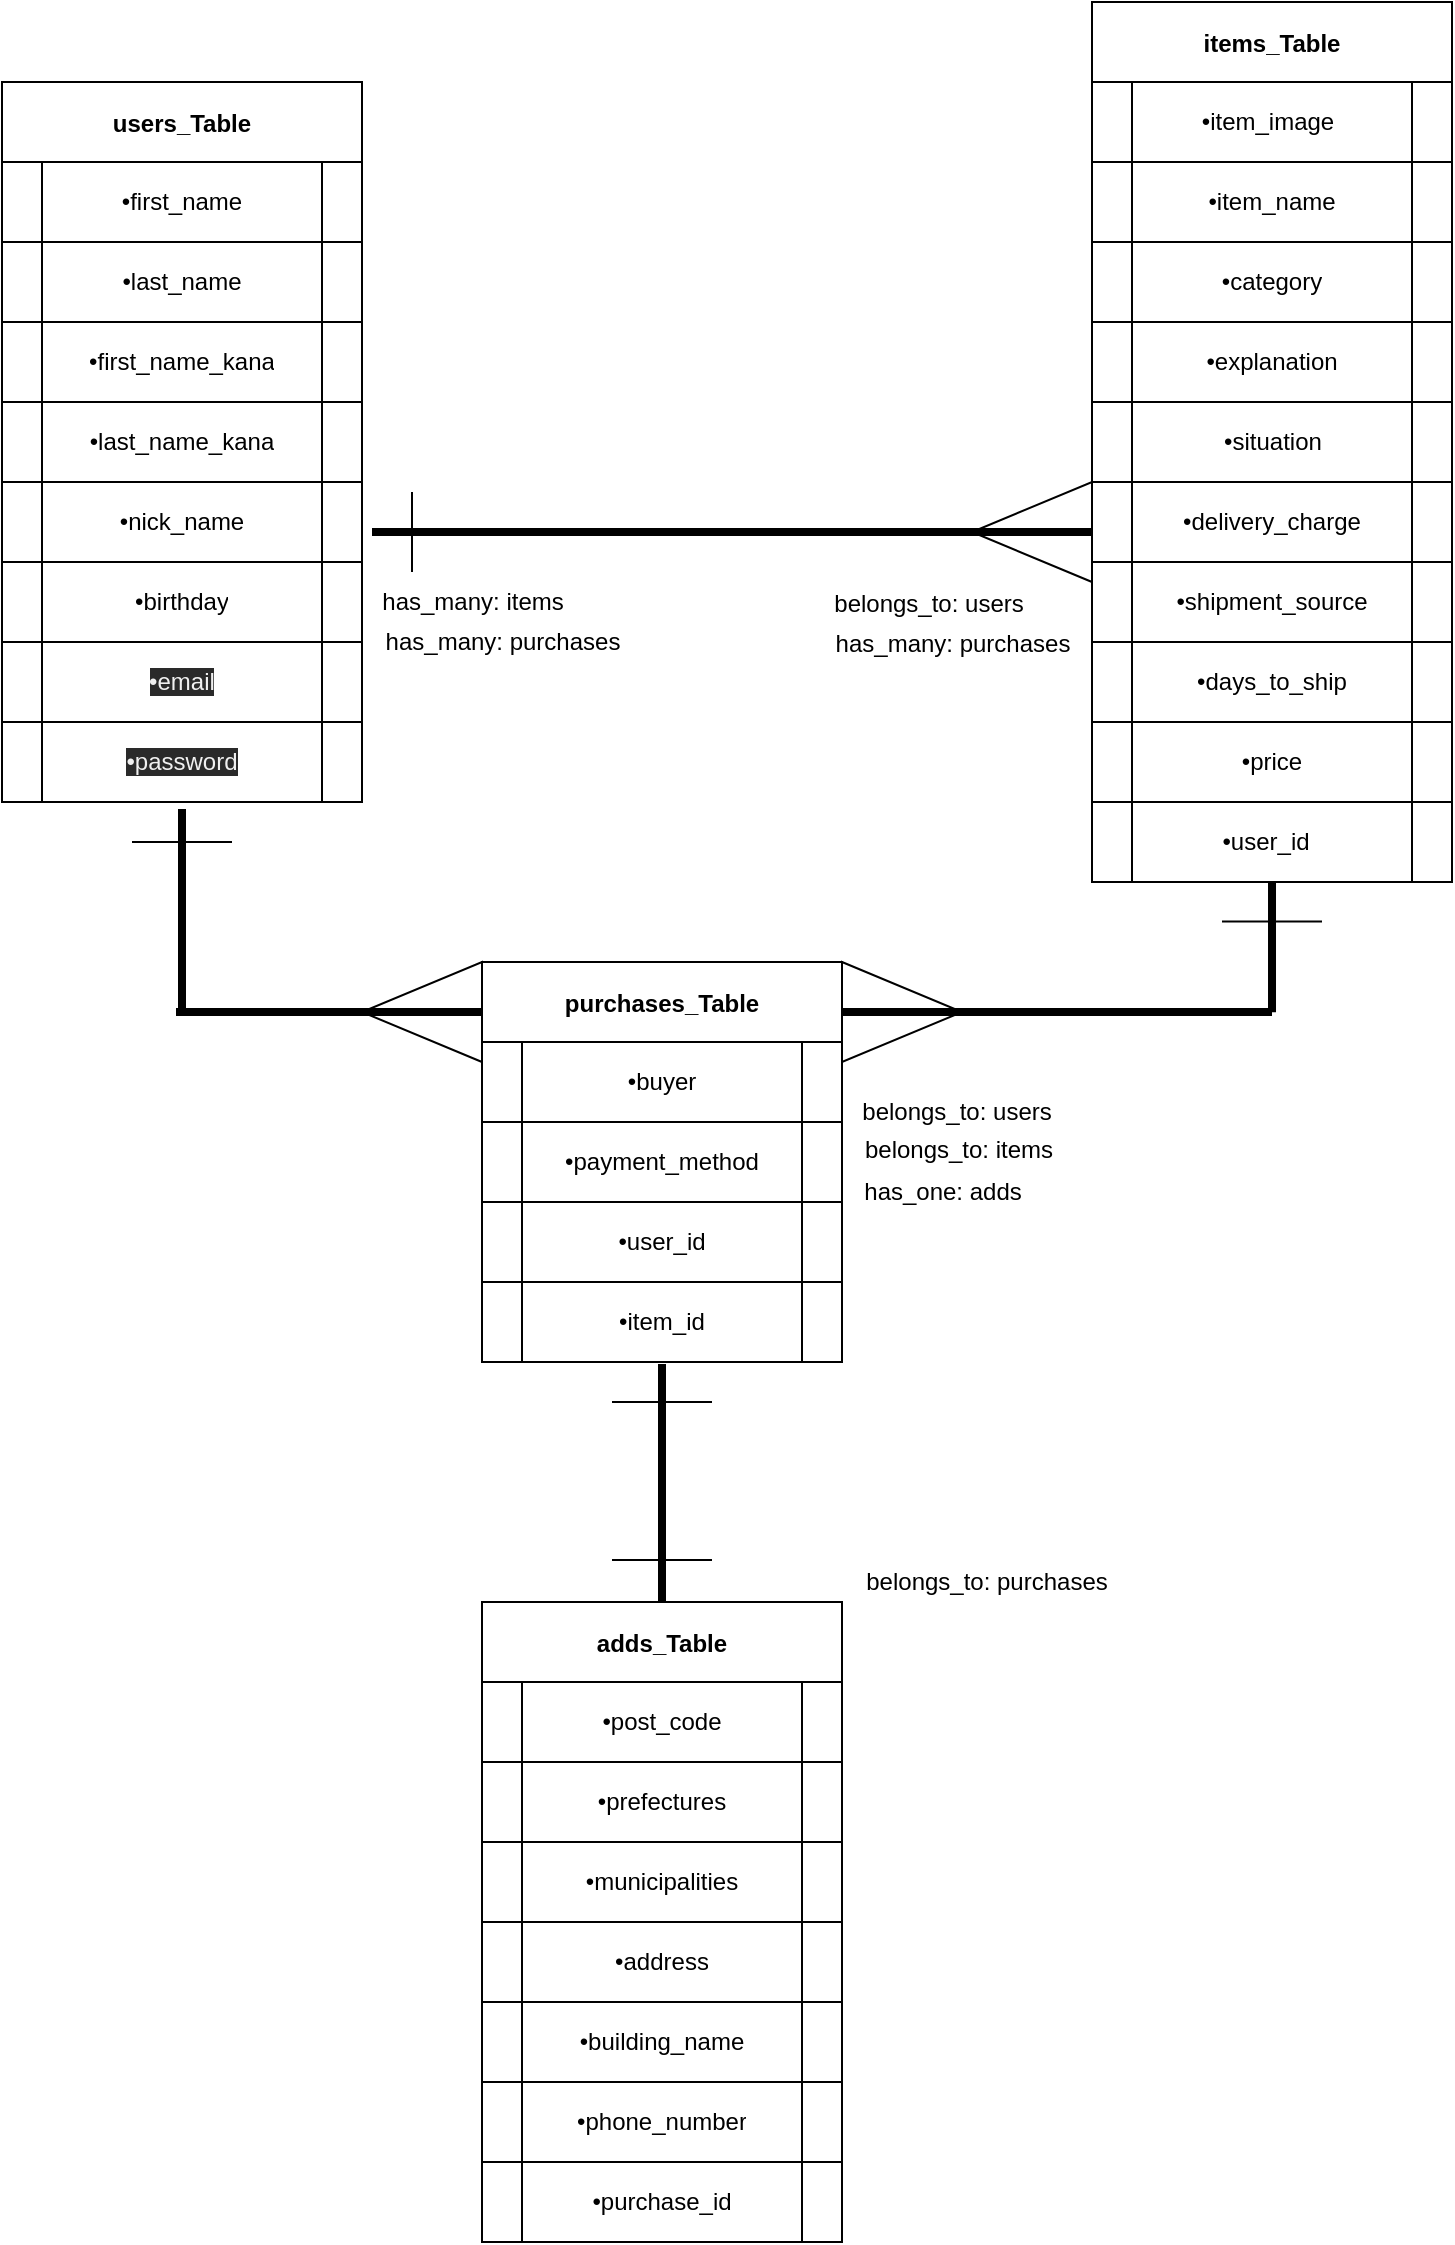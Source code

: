 <mxfile>
    <diagram id="UfkWdmlpj0HbdyQggHF-" name="ページ1">
        <mxGraphModel dx="1097" dy="804" grid="1" gridSize="10" guides="1" tooltips="1" connect="1" arrows="1" fold="1" page="1" pageScale="1" pageWidth="827" pageHeight="1169" math="0" shadow="0">
            <root>
                <mxCell id="0"/>
                <mxCell id="1" parent="0"/>
                <mxCell id="76" value="" style="line;strokeWidth=4;html=1;perimeter=backbonePerimeter;points=[];outlineConnect=0;rotation=90;" vertex="1" parent="1">
                    <mxGeometry x="345.94" y="780" width="128.12" height="10" as="geometry"/>
                </mxCell>
                <mxCell id="102" value="" style="triangle;whiteSpace=wrap;html=1;rotation=-180;" vertex="1" parent="1">
                    <mxGeometry x="260" y="520" width="60" height="50" as="geometry"/>
                </mxCell>
                <mxCell id="103" value="" style="triangle;whiteSpace=wrap;html=1;rotation=0;" vertex="1" parent="1">
                    <mxGeometry x="500" y="520" width="60" height="50" as="geometry"/>
                </mxCell>
                <mxCell id="97" value="" style="triangle;whiteSpace=wrap;html=1;rotation=-180;" vertex="1" parent="1">
                    <mxGeometry x="565" y="280" width="60" height="50" as="geometry"/>
                </mxCell>
                <mxCell id="17" value="items_Table" style="shape=table;startSize=40;container=1;collapsible=0;childLayout=tableLayout;fontStyle=1;align=center;pointerEvents=1;" vertex="1" parent="1">
                    <mxGeometry x="625" y="40" width="180" height="440" as="geometry"/>
                </mxCell>
                <mxCell id="18" value="" style="shape=partialRectangle;html=1;whiteSpace=wrap;collapsible=0;dropTarget=0;pointerEvents=0;fillColor=none;top=0;left=0;bottom=0;right=0;points=[[0,0.5],[1,0.5]];portConstraint=eastwest;" vertex="1" parent="17">
                    <mxGeometry y="40" width="180" height="40" as="geometry"/>
                </mxCell>
                <mxCell id="19" value="" style="shape=partialRectangle;html=1;whiteSpace=wrap;connectable=0;fillColor=none;top=0;left=0;bottom=0;right=0;overflow=hidden;pointerEvents=1;" vertex="1" parent="18">
                    <mxGeometry width="20" height="40" as="geometry">
                        <mxRectangle width="20" height="40" as="alternateBounds"/>
                    </mxGeometry>
                </mxCell>
                <mxCell id="20" value="" style="shape=partialRectangle;html=1;whiteSpace=wrap;connectable=0;fillColor=none;top=0;left=0;bottom=0;right=0;overflow=hidden;pointerEvents=1;" vertex="1" parent="18">
                    <mxGeometry x="20" width="140" height="40" as="geometry">
                        <mxRectangle width="140" height="40" as="alternateBounds"/>
                    </mxGeometry>
                </mxCell>
                <mxCell id="21" value="" style="shape=partialRectangle;html=1;whiteSpace=wrap;connectable=0;fillColor=none;top=0;left=0;bottom=0;right=0;overflow=hidden;pointerEvents=1;" vertex="1" parent="18">
                    <mxGeometry x="160" width="20" height="40" as="geometry">
                        <mxRectangle width="20" height="40" as="alternateBounds"/>
                    </mxGeometry>
                </mxCell>
                <mxCell id="22" value="" style="shape=partialRectangle;html=1;whiteSpace=wrap;collapsible=0;dropTarget=0;pointerEvents=0;fillColor=none;top=0;left=0;bottom=0;right=0;points=[[0,0.5],[1,0.5]];portConstraint=eastwest;" vertex="1" parent="17">
                    <mxGeometry y="80" width="180" height="40" as="geometry"/>
                </mxCell>
                <mxCell id="23" value="" style="shape=partialRectangle;html=1;whiteSpace=wrap;connectable=0;fillColor=none;top=0;left=0;bottom=0;right=0;overflow=hidden;pointerEvents=1;" vertex="1" parent="22">
                    <mxGeometry width="20" height="40" as="geometry">
                        <mxRectangle width="20" height="40" as="alternateBounds"/>
                    </mxGeometry>
                </mxCell>
                <mxCell id="24" value="" style="shape=partialRectangle;html=1;whiteSpace=wrap;connectable=0;fillColor=none;top=0;left=0;bottom=0;right=0;overflow=hidden;pointerEvents=1;" vertex="1" parent="22">
                    <mxGeometry x="20" width="140" height="40" as="geometry">
                        <mxRectangle width="140" height="40" as="alternateBounds"/>
                    </mxGeometry>
                </mxCell>
                <mxCell id="25" value="" style="shape=partialRectangle;html=1;whiteSpace=wrap;connectable=0;fillColor=none;top=0;left=0;bottom=0;right=0;overflow=hidden;pointerEvents=1;" vertex="1" parent="22">
                    <mxGeometry x="160" width="20" height="40" as="geometry">
                        <mxRectangle width="20" height="40" as="alternateBounds"/>
                    </mxGeometry>
                </mxCell>
                <mxCell id="26" value="" style="shape=partialRectangle;html=1;whiteSpace=wrap;collapsible=0;dropTarget=0;pointerEvents=0;fillColor=none;top=0;left=0;bottom=0;right=0;points=[[0,0.5],[1,0.5]];portConstraint=eastwest;" vertex="1" parent="17">
                    <mxGeometry y="120" width="180" height="40" as="geometry"/>
                </mxCell>
                <mxCell id="27" value="" style="shape=partialRectangle;html=1;whiteSpace=wrap;connectable=0;fillColor=none;top=0;left=0;bottom=0;right=0;overflow=hidden;pointerEvents=1;" vertex="1" parent="26">
                    <mxGeometry width="20" height="40" as="geometry">
                        <mxRectangle width="20" height="40" as="alternateBounds"/>
                    </mxGeometry>
                </mxCell>
                <mxCell id="28" value="•category" style="shape=partialRectangle;html=1;whiteSpace=wrap;connectable=0;fillColor=none;top=0;left=0;bottom=0;right=0;overflow=hidden;pointerEvents=1;" vertex="1" parent="26">
                    <mxGeometry x="20" width="140" height="40" as="geometry">
                        <mxRectangle width="140" height="40" as="alternateBounds"/>
                    </mxGeometry>
                </mxCell>
                <mxCell id="29" value="" style="shape=partialRectangle;html=1;whiteSpace=wrap;connectable=0;fillColor=none;top=0;left=0;bottom=0;right=0;overflow=hidden;pointerEvents=1;" vertex="1" parent="26">
                    <mxGeometry x="160" width="20" height="40" as="geometry">
                        <mxRectangle width="20" height="40" as="alternateBounds"/>
                    </mxGeometry>
                </mxCell>
                <mxCell id="80" style="shape=partialRectangle;html=1;whiteSpace=wrap;collapsible=0;dropTarget=0;pointerEvents=0;fillColor=none;top=0;left=0;bottom=0;right=0;points=[[0,0.5],[1,0.5]];portConstraint=eastwest;" vertex="1" parent="17">
                    <mxGeometry y="160" width="180" height="40" as="geometry"/>
                </mxCell>
                <mxCell id="81" style="shape=partialRectangle;html=1;whiteSpace=wrap;connectable=0;fillColor=none;top=0;left=0;bottom=0;right=0;overflow=hidden;pointerEvents=1;" vertex="1" parent="80">
                    <mxGeometry width="20" height="40" as="geometry">
                        <mxRectangle width="20" height="40" as="alternateBounds"/>
                    </mxGeometry>
                </mxCell>
                <mxCell id="82" style="shape=partialRectangle;html=1;whiteSpace=wrap;connectable=0;fillColor=none;top=0;left=0;bottom=0;right=0;overflow=hidden;pointerEvents=1;" vertex="1" parent="80">
                    <mxGeometry x="20" width="140" height="40" as="geometry">
                        <mxRectangle width="140" height="40" as="alternateBounds"/>
                    </mxGeometry>
                </mxCell>
                <mxCell id="83" style="shape=partialRectangle;html=1;whiteSpace=wrap;connectable=0;fillColor=none;top=0;left=0;bottom=0;right=0;overflow=hidden;pointerEvents=1;" vertex="1" parent="80">
                    <mxGeometry x="160" width="20" height="40" as="geometry">
                        <mxRectangle width="20" height="40" as="alternateBounds"/>
                    </mxGeometry>
                </mxCell>
                <mxCell id="84" style="shape=partialRectangle;html=1;whiteSpace=wrap;collapsible=0;dropTarget=0;pointerEvents=0;fillColor=none;top=0;left=0;bottom=0;right=0;points=[[0,0.5],[1,0.5]];portConstraint=eastwest;" vertex="1" parent="17">
                    <mxGeometry y="200" width="180" height="40" as="geometry"/>
                </mxCell>
                <mxCell id="85" style="shape=partialRectangle;html=1;whiteSpace=wrap;connectable=0;fillColor=none;top=0;left=0;bottom=0;right=0;overflow=hidden;pointerEvents=1;" vertex="1" parent="84">
                    <mxGeometry width="20" height="40" as="geometry">
                        <mxRectangle width="20" height="40" as="alternateBounds"/>
                    </mxGeometry>
                </mxCell>
                <mxCell id="86" style="shape=partialRectangle;html=1;whiteSpace=wrap;connectable=0;fillColor=none;top=0;left=0;bottom=0;right=0;overflow=hidden;pointerEvents=1;" vertex="1" parent="84">
                    <mxGeometry x="20" width="140" height="40" as="geometry">
                        <mxRectangle width="140" height="40" as="alternateBounds"/>
                    </mxGeometry>
                </mxCell>
                <mxCell id="87" style="shape=partialRectangle;html=1;whiteSpace=wrap;connectable=0;fillColor=none;top=0;left=0;bottom=0;right=0;overflow=hidden;pointerEvents=1;" vertex="1" parent="84">
                    <mxGeometry x="160" width="20" height="40" as="geometry">
                        <mxRectangle width="20" height="40" as="alternateBounds"/>
                    </mxGeometry>
                </mxCell>
                <mxCell id="90" style="shape=partialRectangle;html=1;whiteSpace=wrap;collapsible=0;dropTarget=0;pointerEvents=0;fillColor=none;top=0;left=0;bottom=0;right=0;points=[[0,0.5],[1,0.5]];portConstraint=eastwest;" vertex="1" parent="17">
                    <mxGeometry y="240" width="180" height="40" as="geometry"/>
                </mxCell>
                <mxCell id="91" style="shape=partialRectangle;html=1;whiteSpace=wrap;connectable=0;fillColor=none;top=0;left=0;bottom=0;right=0;overflow=hidden;pointerEvents=1;" vertex="1" parent="90">
                    <mxGeometry width="20" height="40" as="geometry">
                        <mxRectangle width="20" height="40" as="alternateBounds"/>
                    </mxGeometry>
                </mxCell>
                <mxCell id="92" style="shape=partialRectangle;html=1;whiteSpace=wrap;connectable=0;fillColor=none;top=0;left=0;bottom=0;right=0;overflow=hidden;pointerEvents=1;" vertex="1" parent="90">
                    <mxGeometry x="20" width="140" height="40" as="geometry">
                        <mxRectangle width="140" height="40" as="alternateBounds"/>
                    </mxGeometry>
                </mxCell>
                <mxCell id="93" style="shape=partialRectangle;html=1;whiteSpace=wrap;connectable=0;fillColor=none;top=0;left=0;bottom=0;right=0;overflow=hidden;pointerEvents=1;" vertex="1" parent="90">
                    <mxGeometry x="160" width="20" height="40" as="geometry">
                        <mxRectangle width="20" height="40" as="alternateBounds"/>
                    </mxGeometry>
                </mxCell>
                <mxCell id="169" style="shape=partialRectangle;html=1;whiteSpace=wrap;collapsible=0;dropTarget=0;pointerEvents=0;fillColor=none;top=0;left=0;bottom=0;right=0;points=[[0,0.5],[1,0.5]];portConstraint=eastwest;" vertex="1" parent="17">
                    <mxGeometry y="280" width="180" height="40" as="geometry"/>
                </mxCell>
                <mxCell id="170" style="shape=partialRectangle;html=1;whiteSpace=wrap;connectable=0;fillColor=none;top=0;left=0;bottom=0;right=0;overflow=hidden;pointerEvents=1;" vertex="1" parent="169">
                    <mxGeometry width="20" height="40" as="geometry">
                        <mxRectangle width="20" height="40" as="alternateBounds"/>
                    </mxGeometry>
                </mxCell>
                <mxCell id="171" style="shape=partialRectangle;html=1;whiteSpace=wrap;connectable=0;fillColor=none;top=0;left=0;bottom=0;right=0;overflow=hidden;pointerEvents=1;" vertex="1" parent="169">
                    <mxGeometry x="20" width="140" height="40" as="geometry">
                        <mxRectangle width="140" height="40" as="alternateBounds"/>
                    </mxGeometry>
                </mxCell>
                <mxCell id="172" style="shape=partialRectangle;html=1;whiteSpace=wrap;connectable=0;fillColor=none;top=0;left=0;bottom=0;right=0;overflow=hidden;pointerEvents=1;" vertex="1" parent="169">
                    <mxGeometry x="160" width="20" height="40" as="geometry">
                        <mxRectangle width="20" height="40" as="alternateBounds"/>
                    </mxGeometry>
                </mxCell>
                <mxCell id="174" style="shape=partialRectangle;html=1;whiteSpace=wrap;collapsible=0;dropTarget=0;pointerEvents=0;fillColor=none;top=0;left=0;bottom=0;right=0;points=[[0,0.5],[1,0.5]];portConstraint=eastwest;" vertex="1" parent="17">
                    <mxGeometry y="320" width="180" height="40" as="geometry"/>
                </mxCell>
                <mxCell id="175" style="shape=partialRectangle;html=1;whiteSpace=wrap;connectable=0;fillColor=none;top=0;left=0;bottom=0;right=0;overflow=hidden;pointerEvents=1;" vertex="1" parent="174">
                    <mxGeometry width="20" height="40" as="geometry">
                        <mxRectangle width="20" height="40" as="alternateBounds"/>
                    </mxGeometry>
                </mxCell>
                <mxCell id="176" style="shape=partialRectangle;html=1;whiteSpace=wrap;connectable=0;fillColor=none;top=0;left=0;bottom=0;right=0;overflow=hidden;pointerEvents=1;" vertex="1" parent="174">
                    <mxGeometry x="20" width="140" height="40" as="geometry">
                        <mxRectangle width="140" height="40" as="alternateBounds"/>
                    </mxGeometry>
                </mxCell>
                <mxCell id="177" style="shape=partialRectangle;html=1;whiteSpace=wrap;connectable=0;fillColor=none;top=0;left=0;bottom=0;right=0;overflow=hidden;pointerEvents=1;" vertex="1" parent="174">
                    <mxGeometry x="160" width="20" height="40" as="geometry">
                        <mxRectangle width="20" height="40" as="alternateBounds"/>
                    </mxGeometry>
                </mxCell>
                <mxCell id="179" style="shape=partialRectangle;html=1;whiteSpace=wrap;collapsible=0;dropTarget=0;pointerEvents=0;fillColor=none;top=0;left=0;bottom=0;right=0;points=[[0,0.5],[1,0.5]];portConstraint=eastwest;" vertex="1" parent="17">
                    <mxGeometry y="360" width="180" height="40" as="geometry"/>
                </mxCell>
                <mxCell id="180" style="shape=partialRectangle;html=1;whiteSpace=wrap;connectable=0;fillColor=none;top=0;left=0;bottom=0;right=0;overflow=hidden;pointerEvents=1;" vertex="1" parent="179">
                    <mxGeometry width="20" height="40" as="geometry">
                        <mxRectangle width="20" height="40" as="alternateBounds"/>
                    </mxGeometry>
                </mxCell>
                <mxCell id="181" style="shape=partialRectangle;html=1;whiteSpace=wrap;connectable=0;fillColor=none;top=0;left=0;bottom=0;right=0;overflow=hidden;pointerEvents=1;" vertex="1" parent="179">
                    <mxGeometry x="20" width="140" height="40" as="geometry">
                        <mxRectangle width="140" height="40" as="alternateBounds"/>
                    </mxGeometry>
                </mxCell>
                <mxCell id="182" style="shape=partialRectangle;html=1;whiteSpace=wrap;connectable=0;fillColor=none;top=0;left=0;bottom=0;right=0;overflow=hidden;pointerEvents=1;" vertex="1" parent="179">
                    <mxGeometry x="160" width="20" height="40" as="geometry">
                        <mxRectangle width="20" height="40" as="alternateBounds"/>
                    </mxGeometry>
                </mxCell>
                <mxCell id="205" style="shape=partialRectangle;html=1;whiteSpace=wrap;collapsible=0;dropTarget=0;pointerEvents=0;fillColor=none;top=0;left=0;bottom=0;right=0;points=[[0,0.5],[1,0.5]];portConstraint=eastwest;" vertex="1" parent="17">
                    <mxGeometry y="400" width="180" height="40" as="geometry"/>
                </mxCell>
                <mxCell id="206" style="shape=partialRectangle;html=1;whiteSpace=wrap;connectable=0;fillColor=none;top=0;left=0;bottom=0;right=0;overflow=hidden;pointerEvents=1;" vertex="1" parent="205">
                    <mxGeometry width="20" height="40" as="geometry">
                        <mxRectangle width="20" height="40" as="alternateBounds"/>
                    </mxGeometry>
                </mxCell>
                <mxCell id="207" style="shape=partialRectangle;html=1;whiteSpace=wrap;connectable=0;fillColor=none;top=0;left=0;bottom=0;right=0;overflow=hidden;pointerEvents=1;" vertex="1" parent="205">
                    <mxGeometry x="20" width="140" height="40" as="geometry">
                        <mxRectangle width="140" height="40" as="alternateBounds"/>
                    </mxGeometry>
                </mxCell>
                <mxCell id="208" style="shape=partialRectangle;html=1;whiteSpace=wrap;connectable=0;fillColor=none;top=0;left=0;bottom=0;right=0;overflow=hidden;pointerEvents=1;" vertex="1" parent="205">
                    <mxGeometry x="160" width="20" height="40" as="geometry">
                        <mxRectangle width="20" height="40" as="alternateBounds"/>
                    </mxGeometry>
                </mxCell>
                <mxCell id="30" value="users_Table" style="shape=table;startSize=40;container=1;collapsible=0;childLayout=tableLayout;fontStyle=1;align=center;pointerEvents=1;" vertex="1" parent="1">
                    <mxGeometry x="80" y="80" width="180" height="360" as="geometry"/>
                </mxCell>
                <mxCell id="145" style="shape=partialRectangle;html=1;whiteSpace=wrap;collapsible=0;dropTarget=0;pointerEvents=0;fillColor=none;top=0;left=0;bottom=0;right=0;points=[[0,0.5],[1,0.5]];portConstraint=eastwest;" vertex="1" parent="30">
                    <mxGeometry y="40" width="180" height="40" as="geometry"/>
                </mxCell>
                <mxCell id="146" style="shape=partialRectangle;html=1;whiteSpace=wrap;connectable=0;fillColor=none;top=0;left=0;bottom=0;right=0;overflow=hidden;pointerEvents=1;" vertex="1" parent="145">
                    <mxGeometry width="20" height="40" as="geometry">
                        <mxRectangle width="20" height="40" as="alternateBounds"/>
                    </mxGeometry>
                </mxCell>
                <mxCell id="147" value="•first_name" style="shape=partialRectangle;html=1;whiteSpace=wrap;connectable=0;fillColor=none;top=0;left=0;bottom=0;right=0;overflow=hidden;pointerEvents=1;" vertex="1" parent="145">
                    <mxGeometry x="20" width="140" height="40" as="geometry">
                        <mxRectangle width="140" height="40" as="alternateBounds"/>
                    </mxGeometry>
                </mxCell>
                <mxCell id="148" style="shape=partialRectangle;html=1;whiteSpace=wrap;connectable=0;fillColor=none;top=0;left=0;bottom=0;right=0;overflow=hidden;pointerEvents=1;" vertex="1" parent="145">
                    <mxGeometry x="160" width="20" height="40" as="geometry">
                        <mxRectangle width="20" height="40" as="alternateBounds"/>
                    </mxGeometry>
                </mxCell>
                <mxCell id="157" style="shape=partialRectangle;html=1;whiteSpace=wrap;collapsible=0;dropTarget=0;pointerEvents=0;fillColor=none;top=0;left=0;bottom=0;right=0;points=[[0,0.5],[1,0.5]];portConstraint=eastwest;" vertex="1" parent="30">
                    <mxGeometry y="80" width="180" height="40" as="geometry"/>
                </mxCell>
                <mxCell id="158" style="shape=partialRectangle;html=1;whiteSpace=wrap;connectable=0;fillColor=none;top=0;left=0;bottom=0;right=0;overflow=hidden;pointerEvents=1;" vertex="1" parent="157">
                    <mxGeometry width="20" height="40" as="geometry">
                        <mxRectangle width="20" height="40" as="alternateBounds"/>
                    </mxGeometry>
                </mxCell>
                <mxCell id="159" value="•last_name" style="shape=partialRectangle;html=1;whiteSpace=wrap;connectable=0;fillColor=none;top=0;left=0;bottom=0;right=0;overflow=hidden;pointerEvents=1;" vertex="1" parent="157">
                    <mxGeometry x="20" width="140" height="40" as="geometry">
                        <mxRectangle width="140" height="40" as="alternateBounds"/>
                    </mxGeometry>
                </mxCell>
                <mxCell id="160" style="shape=partialRectangle;html=1;whiteSpace=wrap;connectable=0;fillColor=none;top=0;left=0;bottom=0;right=0;overflow=hidden;pointerEvents=1;" vertex="1" parent="157">
                    <mxGeometry x="160" width="20" height="40" as="geometry">
                        <mxRectangle width="20" height="40" as="alternateBounds"/>
                    </mxGeometry>
                </mxCell>
                <mxCell id="153" style="shape=partialRectangle;html=1;whiteSpace=wrap;collapsible=0;dropTarget=0;pointerEvents=0;fillColor=none;top=0;left=0;bottom=0;right=0;points=[[0,0.5],[1,0.5]];portConstraint=eastwest;" vertex="1" parent="30">
                    <mxGeometry y="120" width="180" height="40" as="geometry"/>
                </mxCell>
                <mxCell id="154" style="shape=partialRectangle;html=1;whiteSpace=wrap;connectable=0;fillColor=none;top=0;left=0;bottom=0;right=0;overflow=hidden;pointerEvents=1;" vertex="1" parent="153">
                    <mxGeometry width="20" height="40" as="geometry">
                        <mxRectangle width="20" height="40" as="alternateBounds"/>
                    </mxGeometry>
                </mxCell>
                <mxCell id="155" value="&lt;span&gt;•first_name_kana&lt;/span&gt;" style="shape=partialRectangle;html=1;whiteSpace=wrap;connectable=0;fillColor=none;top=0;left=0;bottom=0;right=0;overflow=hidden;pointerEvents=1;" vertex="1" parent="153">
                    <mxGeometry x="20" width="140" height="40" as="geometry">
                        <mxRectangle width="140" height="40" as="alternateBounds"/>
                    </mxGeometry>
                </mxCell>
                <mxCell id="156" style="shape=partialRectangle;html=1;whiteSpace=wrap;connectable=0;fillColor=none;top=0;left=0;bottom=0;right=0;overflow=hidden;pointerEvents=1;" vertex="1" parent="153">
                    <mxGeometry x="160" width="20" height="40" as="geometry">
                        <mxRectangle width="20" height="40" as="alternateBounds"/>
                    </mxGeometry>
                </mxCell>
                <mxCell id="149" style="shape=partialRectangle;html=1;whiteSpace=wrap;collapsible=0;dropTarget=0;pointerEvents=0;fillColor=none;top=0;left=0;bottom=0;right=0;points=[[0,0.5],[1,0.5]];portConstraint=eastwest;" vertex="1" parent="30">
                    <mxGeometry y="160" width="180" height="40" as="geometry"/>
                </mxCell>
                <mxCell id="150" style="shape=partialRectangle;html=1;whiteSpace=wrap;connectable=0;fillColor=none;top=0;left=0;bottom=0;right=0;overflow=hidden;pointerEvents=1;" vertex="1" parent="149">
                    <mxGeometry width="20" height="40" as="geometry">
                        <mxRectangle width="20" height="40" as="alternateBounds"/>
                    </mxGeometry>
                </mxCell>
                <mxCell id="151" value="" style="shape=partialRectangle;html=1;whiteSpace=wrap;connectable=0;fillColor=none;top=0;left=0;bottom=0;right=0;overflow=hidden;pointerEvents=1;" vertex="1" parent="149">
                    <mxGeometry x="20" width="140" height="40" as="geometry">
                        <mxRectangle width="140" height="40" as="alternateBounds"/>
                    </mxGeometry>
                </mxCell>
                <mxCell id="152" style="shape=partialRectangle;html=1;whiteSpace=wrap;connectable=0;fillColor=none;top=0;left=0;bottom=0;right=0;overflow=hidden;pointerEvents=1;" vertex="1" parent="149">
                    <mxGeometry x="160" width="20" height="40" as="geometry">
                        <mxRectangle width="20" height="40" as="alternateBounds"/>
                    </mxGeometry>
                </mxCell>
                <mxCell id="31" value="" style="shape=partialRectangle;html=1;whiteSpace=wrap;collapsible=0;dropTarget=0;pointerEvents=0;fillColor=none;top=0;left=0;bottom=0;right=0;points=[[0,0.5],[1,0.5]];portConstraint=eastwest;" vertex="1" parent="30">
                    <mxGeometry y="200" width="180" height="40" as="geometry"/>
                </mxCell>
                <mxCell id="32" value="" style="shape=partialRectangle;html=1;whiteSpace=wrap;connectable=0;fillColor=none;top=0;left=0;bottom=0;right=0;overflow=hidden;pointerEvents=1;" vertex="1" parent="31">
                    <mxGeometry width="20" height="40" as="geometry">
                        <mxRectangle width="20" height="40" as="alternateBounds"/>
                    </mxGeometry>
                </mxCell>
                <mxCell id="33" value="•nick_name" style="shape=partialRectangle;html=1;whiteSpace=wrap;connectable=0;fillColor=none;top=0;left=0;bottom=0;right=0;overflow=hidden;pointerEvents=1;" vertex="1" parent="31">
                    <mxGeometry x="20" width="140" height="40" as="geometry">
                        <mxRectangle width="140" height="40" as="alternateBounds"/>
                    </mxGeometry>
                </mxCell>
                <mxCell id="34" value="" style="shape=partialRectangle;html=1;whiteSpace=wrap;connectable=0;fillColor=none;top=0;left=0;bottom=0;right=0;overflow=hidden;pointerEvents=1;" vertex="1" parent="31">
                    <mxGeometry x="160" width="20" height="40" as="geometry">
                        <mxRectangle width="20" height="40" as="alternateBounds"/>
                    </mxGeometry>
                </mxCell>
                <mxCell id="162" style="shape=partialRectangle;html=1;whiteSpace=wrap;collapsible=0;dropTarget=0;pointerEvents=0;fillColor=none;top=0;left=0;bottom=0;right=0;points=[[0,0.5],[1,0.5]];portConstraint=eastwest;" vertex="1" parent="30">
                    <mxGeometry y="240" width="180" height="40" as="geometry"/>
                </mxCell>
                <mxCell id="163" style="shape=partialRectangle;html=1;whiteSpace=wrap;connectable=0;fillColor=none;top=0;left=0;bottom=0;right=0;overflow=hidden;pointerEvents=1;" vertex="1" parent="162">
                    <mxGeometry width="20" height="40" as="geometry">
                        <mxRectangle width="20" height="40" as="alternateBounds"/>
                    </mxGeometry>
                </mxCell>
                <mxCell id="164" style="shape=partialRectangle;html=1;whiteSpace=wrap;connectable=0;fillColor=none;top=0;left=0;bottom=0;right=0;overflow=hidden;pointerEvents=1;" vertex="1" parent="162">
                    <mxGeometry x="20" width="140" height="40" as="geometry">
                        <mxRectangle width="140" height="40" as="alternateBounds"/>
                    </mxGeometry>
                </mxCell>
                <mxCell id="165" style="shape=partialRectangle;html=1;whiteSpace=wrap;connectable=0;fillColor=none;top=0;left=0;bottom=0;right=0;overflow=hidden;pointerEvents=1;" vertex="1" parent="162">
                    <mxGeometry x="160" width="20" height="40" as="geometry">
                        <mxRectangle width="20" height="40" as="alternateBounds"/>
                    </mxGeometry>
                </mxCell>
                <mxCell id="35" value="" style="shape=partialRectangle;html=1;whiteSpace=wrap;collapsible=0;dropTarget=0;pointerEvents=0;fillColor=none;top=0;left=0;bottom=0;right=0;points=[[0,0.5],[1,0.5]];portConstraint=eastwest;" vertex="1" parent="30">
                    <mxGeometry y="280" width="180" height="40" as="geometry"/>
                </mxCell>
                <mxCell id="36" value="" style="shape=partialRectangle;html=1;whiteSpace=wrap;connectable=0;fillColor=none;top=0;left=0;bottom=0;right=0;overflow=hidden;pointerEvents=1;" vertex="1" parent="35">
                    <mxGeometry width="20" height="40" as="geometry">
                        <mxRectangle width="20" height="40" as="alternateBounds"/>
                    </mxGeometry>
                </mxCell>
                <mxCell id="37" value="&lt;span style=&quot;color: rgb(240 , 240 , 240) ; font-family: &amp;#34;helvetica&amp;#34; ; font-size: 12px ; font-style: normal ; font-weight: 400 ; letter-spacing: normal ; text-align: center ; text-indent: 0px ; text-transform: none ; word-spacing: 0px ; background-color: rgb(42 , 42 , 42) ; display: inline ; float: none&quot;&gt;•email&lt;/span&gt;" style="shape=partialRectangle;html=1;whiteSpace=wrap;connectable=0;fillColor=none;top=0;left=0;bottom=0;right=0;overflow=hidden;pointerEvents=1;" vertex="1" parent="35">
                    <mxGeometry x="20" width="140" height="40" as="geometry">
                        <mxRectangle width="140" height="40" as="alternateBounds"/>
                    </mxGeometry>
                </mxCell>
                <mxCell id="38" value="" style="shape=partialRectangle;html=1;whiteSpace=wrap;connectable=0;fillColor=none;top=0;left=0;bottom=0;right=0;overflow=hidden;pointerEvents=1;" vertex="1" parent="35">
                    <mxGeometry x="160" width="20" height="40" as="geometry">
                        <mxRectangle width="20" height="40" as="alternateBounds"/>
                    </mxGeometry>
                </mxCell>
                <mxCell id="39" value="" style="shape=partialRectangle;html=1;whiteSpace=wrap;collapsible=0;dropTarget=0;pointerEvents=0;fillColor=none;top=0;left=0;bottom=0;right=0;points=[[0,0.5],[1,0.5]];portConstraint=eastwest;" vertex="1" parent="30">
                    <mxGeometry y="320" width="180" height="40" as="geometry"/>
                </mxCell>
                <mxCell id="40" value="" style="shape=partialRectangle;html=1;whiteSpace=wrap;connectable=0;fillColor=none;top=0;left=0;bottom=0;right=0;overflow=hidden;pointerEvents=1;" vertex="1" parent="39">
                    <mxGeometry width="20" height="40" as="geometry">
                        <mxRectangle width="20" height="40" as="alternateBounds"/>
                    </mxGeometry>
                </mxCell>
                <mxCell id="41" value="&lt;span style=&quot;color: rgb(240 , 240 , 240) ; font-family: &amp;#34;helvetica&amp;#34; ; font-size: 12px ; font-style: normal ; font-weight: 400 ; letter-spacing: normal ; text-align: center ; text-indent: 0px ; text-transform: none ; word-spacing: 0px ; background-color: rgb(42 , 42 , 42) ; display: inline ; float: none&quot;&gt;•password&lt;/span&gt;" style="shape=partialRectangle;html=1;whiteSpace=wrap;connectable=0;fillColor=none;top=0;left=0;bottom=0;right=0;overflow=hidden;pointerEvents=1;" vertex="1" parent="39">
                    <mxGeometry x="20" width="140" height="40" as="geometry">
                        <mxRectangle width="140" height="40" as="alternateBounds"/>
                    </mxGeometry>
                </mxCell>
                <mxCell id="42" value="" style="shape=partialRectangle;html=1;whiteSpace=wrap;connectable=0;fillColor=none;top=0;left=0;bottom=0;right=0;overflow=hidden;pointerEvents=1;" vertex="1" parent="39">
                    <mxGeometry x="160" width="20" height="40" as="geometry">
                        <mxRectangle width="20" height="40" as="alternateBounds"/>
                    </mxGeometry>
                </mxCell>
                <mxCell id="56" value="adds_Table" style="shape=table;startSize=40;container=1;collapsible=0;childLayout=tableLayout;fontStyle=1;align=center;pointerEvents=1;" vertex="1" parent="1">
                    <mxGeometry x="320" y="840" width="180" height="320" as="geometry"/>
                </mxCell>
                <mxCell id="57" value="" style="shape=partialRectangle;html=1;whiteSpace=wrap;collapsible=0;dropTarget=0;pointerEvents=0;fillColor=none;top=0;left=0;bottom=0;right=0;points=[[0,0.5],[1,0.5]];portConstraint=eastwest;" vertex="1" parent="56">
                    <mxGeometry y="40" width="180" height="40" as="geometry"/>
                </mxCell>
                <mxCell id="58" value="" style="shape=partialRectangle;html=1;whiteSpace=wrap;connectable=0;fillColor=none;top=0;left=0;bottom=0;right=0;overflow=hidden;pointerEvents=1;" vertex="1" parent="57">
                    <mxGeometry width="20" height="40" as="geometry">
                        <mxRectangle width="20" height="40" as="alternateBounds"/>
                    </mxGeometry>
                </mxCell>
                <mxCell id="59" value="•post_code" style="shape=partialRectangle;html=1;whiteSpace=wrap;connectable=0;fillColor=none;top=0;left=0;bottom=0;right=0;overflow=hidden;pointerEvents=1;" vertex="1" parent="57">
                    <mxGeometry x="20" width="140" height="40" as="geometry">
                        <mxRectangle width="140" height="40" as="alternateBounds"/>
                    </mxGeometry>
                </mxCell>
                <mxCell id="60" value="" style="shape=partialRectangle;html=1;whiteSpace=wrap;connectable=0;fillColor=none;top=0;left=0;bottom=0;right=0;overflow=hidden;pointerEvents=1;" vertex="1" parent="57">
                    <mxGeometry x="160" width="20" height="40" as="geometry">
                        <mxRectangle width="20" height="40" as="alternateBounds"/>
                    </mxGeometry>
                </mxCell>
                <mxCell id="61" value="" style="shape=partialRectangle;html=1;whiteSpace=wrap;collapsible=0;dropTarget=0;pointerEvents=0;fillColor=none;top=0;left=0;bottom=0;right=0;points=[[0,0.5],[1,0.5]];portConstraint=eastwest;" vertex="1" parent="56">
                    <mxGeometry y="80" width="180" height="40" as="geometry"/>
                </mxCell>
                <mxCell id="62" value="" style="shape=partialRectangle;html=1;whiteSpace=wrap;connectable=0;fillColor=none;top=0;left=0;bottom=0;right=0;overflow=hidden;pointerEvents=1;" vertex="1" parent="61">
                    <mxGeometry width="20" height="40" as="geometry">
                        <mxRectangle width="20" height="40" as="alternateBounds"/>
                    </mxGeometry>
                </mxCell>
                <mxCell id="63" value="•prefectures" style="shape=partialRectangle;html=1;whiteSpace=wrap;connectable=0;fillColor=none;top=0;left=0;bottom=0;right=0;overflow=hidden;pointerEvents=1;" vertex="1" parent="61">
                    <mxGeometry x="20" width="140" height="40" as="geometry">
                        <mxRectangle width="140" height="40" as="alternateBounds"/>
                    </mxGeometry>
                </mxCell>
                <mxCell id="64" value="" style="shape=partialRectangle;html=1;whiteSpace=wrap;connectable=0;fillColor=none;top=0;left=0;bottom=0;right=0;overflow=hidden;pointerEvents=1;" vertex="1" parent="61">
                    <mxGeometry x="160" width="20" height="40" as="geometry">
                        <mxRectangle width="20" height="40" as="alternateBounds"/>
                    </mxGeometry>
                </mxCell>
                <mxCell id="183" style="shape=partialRectangle;html=1;whiteSpace=wrap;collapsible=0;dropTarget=0;pointerEvents=0;fillColor=none;top=0;left=0;bottom=0;right=0;points=[[0,0.5],[1,0.5]];portConstraint=eastwest;" vertex="1" parent="56">
                    <mxGeometry y="120" width="180" height="40" as="geometry"/>
                </mxCell>
                <mxCell id="184" style="shape=partialRectangle;html=1;whiteSpace=wrap;connectable=0;fillColor=none;top=0;left=0;bottom=0;right=0;overflow=hidden;pointerEvents=1;" vertex="1" parent="183">
                    <mxGeometry width="20" height="40" as="geometry">
                        <mxRectangle width="20" height="40" as="alternateBounds"/>
                    </mxGeometry>
                </mxCell>
                <mxCell id="185" style="shape=partialRectangle;html=1;whiteSpace=wrap;connectable=0;fillColor=none;top=0;left=0;bottom=0;right=0;overflow=hidden;pointerEvents=1;" vertex="1" parent="183">
                    <mxGeometry x="20" width="140" height="40" as="geometry">
                        <mxRectangle width="140" height="40" as="alternateBounds"/>
                    </mxGeometry>
                </mxCell>
                <mxCell id="186" style="shape=partialRectangle;html=1;whiteSpace=wrap;connectable=0;fillColor=none;top=0;left=0;bottom=0;right=0;overflow=hidden;pointerEvents=1;" vertex="1" parent="183">
                    <mxGeometry x="160" width="20" height="40" as="geometry">
                        <mxRectangle width="20" height="40" as="alternateBounds"/>
                    </mxGeometry>
                </mxCell>
                <mxCell id="187" style="shape=partialRectangle;html=1;whiteSpace=wrap;collapsible=0;dropTarget=0;pointerEvents=0;fillColor=none;top=0;left=0;bottom=0;right=0;points=[[0,0.5],[1,0.5]];portConstraint=eastwest;" vertex="1" parent="56">
                    <mxGeometry y="160" width="180" height="40" as="geometry"/>
                </mxCell>
                <mxCell id="188" style="shape=partialRectangle;html=1;whiteSpace=wrap;connectable=0;fillColor=none;top=0;left=0;bottom=0;right=0;overflow=hidden;pointerEvents=1;" vertex="1" parent="187">
                    <mxGeometry width="20" height="40" as="geometry">
                        <mxRectangle width="20" height="40" as="alternateBounds"/>
                    </mxGeometry>
                </mxCell>
                <mxCell id="189" style="shape=partialRectangle;html=1;whiteSpace=wrap;connectable=0;fillColor=none;top=0;left=0;bottom=0;right=0;overflow=hidden;pointerEvents=1;" vertex="1" parent="187">
                    <mxGeometry x="20" width="140" height="40" as="geometry">
                        <mxRectangle width="140" height="40" as="alternateBounds"/>
                    </mxGeometry>
                </mxCell>
                <mxCell id="190" style="shape=partialRectangle;html=1;whiteSpace=wrap;connectable=0;fillColor=none;top=0;left=0;bottom=0;right=0;overflow=hidden;pointerEvents=1;" vertex="1" parent="187">
                    <mxGeometry x="160" width="20" height="40" as="geometry">
                        <mxRectangle width="20" height="40" as="alternateBounds"/>
                    </mxGeometry>
                </mxCell>
                <mxCell id="191" style="shape=partialRectangle;html=1;whiteSpace=wrap;collapsible=0;dropTarget=0;pointerEvents=0;fillColor=none;top=0;left=0;bottom=0;right=0;points=[[0,0.5],[1,0.5]];portConstraint=eastwest;" vertex="1" parent="56">
                    <mxGeometry y="200" width="180" height="40" as="geometry"/>
                </mxCell>
                <mxCell id="192" style="shape=partialRectangle;html=1;whiteSpace=wrap;connectable=0;fillColor=none;top=0;left=0;bottom=0;right=0;overflow=hidden;pointerEvents=1;" vertex="1" parent="191">
                    <mxGeometry width="20" height="40" as="geometry">
                        <mxRectangle width="20" height="40" as="alternateBounds"/>
                    </mxGeometry>
                </mxCell>
                <mxCell id="193" style="shape=partialRectangle;html=1;whiteSpace=wrap;connectable=0;fillColor=none;top=0;left=0;bottom=0;right=0;overflow=hidden;pointerEvents=1;" vertex="1" parent="191">
                    <mxGeometry x="20" width="140" height="40" as="geometry">
                        <mxRectangle width="140" height="40" as="alternateBounds"/>
                    </mxGeometry>
                </mxCell>
                <mxCell id="194" style="shape=partialRectangle;html=1;whiteSpace=wrap;connectable=0;fillColor=none;top=0;left=0;bottom=0;right=0;overflow=hidden;pointerEvents=1;" vertex="1" parent="191">
                    <mxGeometry x="160" width="20" height="40" as="geometry">
                        <mxRectangle width="20" height="40" as="alternateBounds"/>
                    </mxGeometry>
                </mxCell>
                <mxCell id="199" style="shape=partialRectangle;html=1;whiteSpace=wrap;collapsible=0;dropTarget=0;pointerEvents=0;fillColor=none;top=0;left=0;bottom=0;right=0;points=[[0,0.5],[1,0.5]];portConstraint=eastwest;" vertex="1" parent="56">
                    <mxGeometry y="240" width="180" height="40" as="geometry"/>
                </mxCell>
                <mxCell id="200" style="shape=partialRectangle;html=1;whiteSpace=wrap;connectable=0;fillColor=none;top=0;left=0;bottom=0;right=0;overflow=hidden;pointerEvents=1;" vertex="1" parent="199">
                    <mxGeometry width="20" height="40" as="geometry">
                        <mxRectangle width="20" height="40" as="alternateBounds"/>
                    </mxGeometry>
                </mxCell>
                <mxCell id="201" style="shape=partialRectangle;html=1;whiteSpace=wrap;connectable=0;fillColor=none;top=0;left=0;bottom=0;right=0;overflow=hidden;pointerEvents=1;" vertex="1" parent="199">
                    <mxGeometry x="20" width="140" height="40" as="geometry">
                        <mxRectangle width="140" height="40" as="alternateBounds"/>
                    </mxGeometry>
                </mxCell>
                <mxCell id="202" style="shape=partialRectangle;html=1;whiteSpace=wrap;connectable=0;fillColor=none;top=0;left=0;bottom=0;right=0;overflow=hidden;pointerEvents=1;" vertex="1" parent="199">
                    <mxGeometry x="160" width="20" height="40" as="geometry">
                        <mxRectangle width="20" height="40" as="alternateBounds"/>
                    </mxGeometry>
                </mxCell>
                <mxCell id="65" value="" style="shape=partialRectangle;html=1;whiteSpace=wrap;collapsible=0;dropTarget=0;pointerEvents=0;fillColor=none;top=0;left=0;bottom=0;right=0;points=[[0,0.5],[1,0.5]];portConstraint=eastwest;" vertex="1" parent="56">
                    <mxGeometry y="280" width="180" height="40" as="geometry"/>
                </mxCell>
                <mxCell id="66" value="" style="shape=partialRectangle;html=1;whiteSpace=wrap;connectable=0;fillColor=none;top=0;left=0;bottom=0;right=0;overflow=hidden;pointerEvents=1;" vertex="1" parent="65">
                    <mxGeometry width="20" height="40" as="geometry">
                        <mxRectangle width="20" height="40" as="alternateBounds"/>
                    </mxGeometry>
                </mxCell>
                <mxCell id="67" value="•purchase_id" style="shape=partialRectangle;html=1;whiteSpace=wrap;connectable=0;fillColor=none;top=0;left=0;bottom=0;right=0;overflow=hidden;pointerEvents=1;" vertex="1" parent="65">
                    <mxGeometry x="20" width="140" height="40" as="geometry">
                        <mxRectangle width="140" height="40" as="alternateBounds"/>
                    </mxGeometry>
                </mxCell>
                <mxCell id="68" value="" style="shape=partialRectangle;html=1;whiteSpace=wrap;connectable=0;fillColor=none;top=0;left=0;bottom=0;right=0;overflow=hidden;pointerEvents=1;" vertex="1" parent="65">
                    <mxGeometry x="160" width="20" height="40" as="geometry">
                        <mxRectangle width="20" height="40" as="alternateBounds"/>
                    </mxGeometry>
                </mxCell>
                <mxCell id="69" value="" style="line;strokeWidth=4;html=1;perimeter=backbonePerimeter;points=[];outlineConnect=0;" vertex="1" parent="1">
                    <mxGeometry x="167" y="540" width="155" height="10" as="geometry"/>
                </mxCell>
                <mxCell id="73" value="" style="line;strokeWidth=4;html=1;perimeter=backbonePerimeter;points=[];outlineConnect=0;" vertex="1" parent="1">
                    <mxGeometry x="500" y="540" width="215" height="10" as="geometry"/>
                </mxCell>
                <mxCell id="74" value="" style="line;strokeWidth=4;html=1;perimeter=backbonePerimeter;points=[];outlineConnect=0;rotation=90;" vertex="1" parent="1">
                    <mxGeometry x="118.75" y="489.69" width="102.5" height="10" as="geometry"/>
                </mxCell>
                <mxCell id="75" value="" style="line;strokeWidth=4;html=1;perimeter=backbonePerimeter;points=[];outlineConnect=0;rotation=90;" vertex="1" parent="1">
                    <mxGeometry x="682.42" y="507.58" width="65.17" height="10" as="geometry"/>
                </mxCell>
                <mxCell id="43" value="purchases_Table" style="shape=table;startSize=40;container=1;collapsible=0;childLayout=tableLayout;fontStyle=1;align=center;pointerEvents=1;" vertex="1" parent="1">
                    <mxGeometry x="320" y="520" width="180" height="200" as="geometry"/>
                </mxCell>
                <mxCell id="44" value="" style="shape=partialRectangle;html=1;whiteSpace=wrap;collapsible=0;dropTarget=0;pointerEvents=0;fillColor=none;top=0;left=0;bottom=0;right=0;points=[[0,0.5],[1,0.5]];portConstraint=eastwest;" vertex="1" parent="43">
                    <mxGeometry y="40" width="180" height="40" as="geometry"/>
                </mxCell>
                <mxCell id="45" value="" style="shape=partialRectangle;html=1;whiteSpace=wrap;connectable=0;fillColor=none;top=0;left=0;bottom=0;right=0;overflow=hidden;pointerEvents=1;" vertex="1" parent="44">
                    <mxGeometry width="20" height="40" as="geometry">
                        <mxRectangle width="20" height="40" as="alternateBounds"/>
                    </mxGeometry>
                </mxCell>
                <mxCell id="46" value="•buyer" style="shape=partialRectangle;html=1;whiteSpace=wrap;connectable=0;fillColor=none;top=0;left=0;bottom=0;right=0;overflow=hidden;pointerEvents=1;" vertex="1" parent="44">
                    <mxGeometry x="20" width="140" height="40" as="geometry">
                        <mxRectangle width="140" height="40" as="alternateBounds"/>
                    </mxGeometry>
                </mxCell>
                <mxCell id="47" value="" style="shape=partialRectangle;html=1;whiteSpace=wrap;connectable=0;fillColor=none;top=0;left=0;bottom=0;right=0;overflow=hidden;pointerEvents=1;" vertex="1" parent="44">
                    <mxGeometry x="160" width="20" height="40" as="geometry">
                        <mxRectangle width="20" height="40" as="alternateBounds"/>
                    </mxGeometry>
                </mxCell>
                <mxCell id="48" value="" style="shape=partialRectangle;html=1;whiteSpace=wrap;collapsible=0;dropTarget=0;pointerEvents=0;fillColor=none;top=0;left=0;bottom=0;right=0;points=[[0,0.5],[1,0.5]];portConstraint=eastwest;" vertex="1" parent="43">
                    <mxGeometry y="80" width="180" height="40" as="geometry"/>
                </mxCell>
                <mxCell id="49" value="" style="shape=partialRectangle;html=1;whiteSpace=wrap;connectable=0;fillColor=none;top=0;left=0;bottom=0;right=0;overflow=hidden;pointerEvents=1;" vertex="1" parent="48">
                    <mxGeometry width="20" height="40" as="geometry">
                        <mxRectangle width="20" height="40" as="alternateBounds"/>
                    </mxGeometry>
                </mxCell>
                <mxCell id="50" value="" style="shape=partialRectangle;html=1;whiteSpace=wrap;connectable=0;fillColor=none;top=0;left=0;bottom=0;right=0;overflow=hidden;pointerEvents=1;" vertex="1" parent="48">
                    <mxGeometry x="20" width="140" height="40" as="geometry">
                        <mxRectangle width="140" height="40" as="alternateBounds"/>
                    </mxGeometry>
                </mxCell>
                <mxCell id="51" value="" style="shape=partialRectangle;html=1;whiteSpace=wrap;connectable=0;fillColor=none;top=0;left=0;bottom=0;right=0;overflow=hidden;pointerEvents=1;" vertex="1" parent="48">
                    <mxGeometry x="160" width="20" height="40" as="geometry">
                        <mxRectangle width="20" height="40" as="alternateBounds"/>
                    </mxGeometry>
                </mxCell>
                <mxCell id="52" value="" style="shape=partialRectangle;html=1;whiteSpace=wrap;collapsible=0;dropTarget=0;pointerEvents=0;fillColor=none;top=0;left=0;bottom=0;right=0;points=[[0,0.5],[1,0.5]];portConstraint=eastwest;" vertex="1" parent="43">
                    <mxGeometry y="120" width="180" height="40" as="geometry"/>
                </mxCell>
                <mxCell id="53" value="" style="shape=partialRectangle;html=1;whiteSpace=wrap;connectable=0;fillColor=none;top=0;left=0;bottom=0;right=0;overflow=hidden;pointerEvents=1;" vertex="1" parent="52">
                    <mxGeometry width="20" height="40" as="geometry">
                        <mxRectangle width="20" height="40" as="alternateBounds"/>
                    </mxGeometry>
                </mxCell>
                <mxCell id="54" value="" style="shape=partialRectangle;html=1;whiteSpace=wrap;connectable=0;fillColor=none;top=0;left=0;bottom=0;right=0;overflow=hidden;pointerEvents=1;" vertex="1" parent="52">
                    <mxGeometry x="20" width="140" height="40" as="geometry">
                        <mxRectangle width="140" height="40" as="alternateBounds"/>
                    </mxGeometry>
                </mxCell>
                <mxCell id="55" value="" style="shape=partialRectangle;html=1;whiteSpace=wrap;connectable=0;fillColor=none;top=0;left=0;bottom=0;right=0;overflow=hidden;pointerEvents=1;" vertex="1" parent="52">
                    <mxGeometry x="160" width="20" height="40" as="geometry">
                        <mxRectangle width="20" height="40" as="alternateBounds"/>
                    </mxGeometry>
                </mxCell>
                <mxCell id="209" style="shape=partialRectangle;html=1;whiteSpace=wrap;collapsible=0;dropTarget=0;pointerEvents=0;fillColor=none;top=0;left=0;bottom=0;right=0;points=[[0,0.5],[1,0.5]];portConstraint=eastwest;" vertex="1" parent="43">
                    <mxGeometry y="160" width="180" height="40" as="geometry"/>
                </mxCell>
                <mxCell id="210" style="shape=partialRectangle;html=1;whiteSpace=wrap;connectable=0;fillColor=none;top=0;left=0;bottom=0;right=0;overflow=hidden;pointerEvents=1;" vertex="1" parent="209">
                    <mxGeometry width="20" height="40" as="geometry">
                        <mxRectangle width="20" height="40" as="alternateBounds"/>
                    </mxGeometry>
                </mxCell>
                <mxCell id="211" style="shape=partialRectangle;html=1;whiteSpace=wrap;connectable=0;fillColor=none;top=0;left=0;bottom=0;right=0;overflow=hidden;pointerEvents=1;" vertex="1" parent="209">
                    <mxGeometry x="20" width="140" height="40" as="geometry">
                        <mxRectangle width="140" height="40" as="alternateBounds"/>
                    </mxGeometry>
                </mxCell>
                <mxCell id="212" style="shape=partialRectangle;html=1;whiteSpace=wrap;connectable=0;fillColor=none;top=0;left=0;bottom=0;right=0;overflow=hidden;pointerEvents=1;" vertex="1" parent="209">
                    <mxGeometry x="160" width="20" height="40" as="geometry">
                        <mxRectangle width="20" height="40" as="alternateBounds"/>
                    </mxGeometry>
                </mxCell>
                <mxCell id="77" value="•item_image" style="shape=partialRectangle;html=1;whiteSpace=wrap;connectable=0;fillColor=none;top=0;left=0;bottom=0;right=0;overflow=hidden;pointerEvents=1;" vertex="1" parent="1">
                    <mxGeometry x="643.01" y="80" width="140" height="40" as="geometry">
                        <mxRectangle width="140" height="40" as="alternateBounds"/>
                    </mxGeometry>
                </mxCell>
                <mxCell id="78" value="•item_name" style="shape=partialRectangle;html=1;whiteSpace=wrap;connectable=0;fillColor=none;top=0;left=0;bottom=0;right=0;overflow=hidden;pointerEvents=1;" vertex="1" parent="1">
                    <mxGeometry x="645.01" y="120" width="140" height="40" as="geometry">
                        <mxRectangle width="140" height="40" as="alternateBounds"/>
                    </mxGeometry>
                </mxCell>
                <mxCell id="79" value="•situation" style="shape=partialRectangle;html=1;whiteSpace=wrap;connectable=0;fillColor=none;top=0;left=0;bottom=0;right=0;overflow=hidden;pointerEvents=1;" vertex="1" parent="1">
                    <mxGeometry x="648" y="240" width="135.01" height="40" as="geometry">
                        <mxRectangle width="140" height="40" as="alternateBounds"/>
                    </mxGeometry>
                </mxCell>
                <mxCell id="88" value="•delivery_charge" style="shape=partialRectangle;html=1;whiteSpace=wrap;connectable=0;fillColor=none;top=0;left=0;bottom=0;right=0;overflow=hidden;pointerEvents=1;" vertex="1" parent="1">
                    <mxGeometry x="645" y="280" width="140" height="40" as="geometry">
                        <mxRectangle width="140" height="40" as="alternateBounds"/>
                    </mxGeometry>
                </mxCell>
                <mxCell id="89" value="•price" style="shape=partialRectangle;html=1;whiteSpace=wrap;connectable=0;fillColor=none;top=0;left=0;bottom=0;right=0;overflow=hidden;pointerEvents=1;" vertex="1" parent="1">
                    <mxGeometry x="645" y="400" width="140" height="40" as="geometry">
                        <mxRectangle width="140" height="40" as="alternateBounds"/>
                    </mxGeometry>
                </mxCell>
                <mxCell id="94" value="•user_id" style="shape=partialRectangle;html=1;whiteSpace=wrap;connectable=0;fillColor=none;top=0;left=0;bottom=0;right=0;overflow=hidden;pointerEvents=1;" vertex="1" parent="1">
                    <mxGeometry x="642" y="440" width="140" height="40" as="geometry">
                        <mxRectangle width="140" height="40" as="alternateBounds"/>
                    </mxGeometry>
                </mxCell>
                <mxCell id="95" value="" style="line;strokeWidth=4;html=1;perimeter=backbonePerimeter;points=[];outlineConnect=0;" vertex="1" parent="1">
                    <mxGeometry x="265" y="300" width="360" height="10" as="geometry"/>
                </mxCell>
                <mxCell id="100" value="" style="endArrow=none;html=1;" edge="1" parent="1">
                    <mxGeometry width="50" height="50" relative="1" as="geometry">
                        <mxPoint x="690" y="499.69" as="sourcePoint"/>
                        <mxPoint x="740" y="499.69" as="targetPoint"/>
                        <Array as="points">
                            <mxPoint x="690" y="499.69"/>
                        </Array>
                    </mxGeometry>
                </mxCell>
                <mxCell id="101" value="" style="endArrow=none;html=1;" edge="1" parent="1">
                    <mxGeometry width="50" height="50" relative="1" as="geometry">
                        <mxPoint x="145.0" y="460" as="sourcePoint"/>
                        <mxPoint x="195.0" y="460" as="targetPoint"/>
                        <Array as="points">
                            <mxPoint x="145" y="460"/>
                        </Array>
                    </mxGeometry>
                </mxCell>
                <mxCell id="104" value="" style="endArrow=none;html=1;" edge="1" parent="1">
                    <mxGeometry width="50" height="50" relative="1" as="geometry">
                        <mxPoint x="385" y="680" as="sourcePoint"/>
                        <mxPoint x="435" y="680" as="targetPoint"/>
                        <Array as="points">
                            <mxPoint x="385" y="680"/>
                        </Array>
                    </mxGeometry>
                </mxCell>
                <mxCell id="105" value="" style="endArrow=none;html=1;" edge="1" parent="1">
                    <mxGeometry width="50" height="50" relative="1" as="geometry">
                        <mxPoint x="385" y="740" as="sourcePoint"/>
                        <mxPoint x="435" y="740" as="targetPoint"/>
                        <Array as="points">
                            <mxPoint x="385" y="740"/>
                        </Array>
                    </mxGeometry>
                </mxCell>
                <mxCell id="106" value="•user_id" style="shape=partialRectangle;html=1;whiteSpace=wrap;connectable=0;fillColor=none;top=0;left=0;bottom=0;right=0;overflow=hidden;pointerEvents=1;" vertex="1" parent="1">
                    <mxGeometry x="340" y="640" width="140" height="40" as="geometry">
                        <mxRectangle width="140" height="40" as="alternateBounds"/>
                    </mxGeometry>
                </mxCell>
                <mxCell id="107" value="•item_id" style="shape=partialRectangle;html=1;whiteSpace=wrap;connectable=0;fillColor=none;top=0;left=0;bottom=0;right=0;overflow=hidden;pointerEvents=1;" vertex="1" parent="1">
                    <mxGeometry x="340" y="680" width="140" height="40" as="geometry">
                        <mxRectangle width="140" height="40" as="alternateBounds"/>
                    </mxGeometry>
                </mxCell>
                <mxCell id="122" value="•payment_method" style="shape=partialRectangle;html=1;whiteSpace=wrap;connectable=0;fillColor=none;top=0;left=0;bottom=0;right=0;overflow=hidden;pointerEvents=1;" vertex="1" parent="1">
                    <mxGeometry x="340" y="600" width="140" height="40" as="geometry">
                        <mxRectangle width="140" height="40" as="alternateBounds"/>
                    </mxGeometry>
                </mxCell>
                <mxCell id="134" value="has_many: items" style="text;html=1;align=center;verticalAlign=middle;resizable=0;points=[];autosize=1;strokeColor=none;fillColor=none;" vertex="1" parent="1">
                    <mxGeometry x="260" y="330" width="110" height="20" as="geometry"/>
                </mxCell>
                <mxCell id="135" value="has_many: purchases" style="text;html=1;align=center;verticalAlign=middle;resizable=0;points=[];autosize=1;strokeColor=none;fillColor=none;" vertex="1" parent="1">
                    <mxGeometry x="265" y="350" width="130" height="20" as="geometry"/>
                </mxCell>
                <mxCell id="138" value="belongs_to: users" style="text;html=1;align=center;verticalAlign=middle;resizable=0;points=[];autosize=1;strokeColor=none;fillColor=none;" vertex="1" parent="1">
                    <mxGeometry x="488" y="331" width="110" height="20" as="geometry"/>
                </mxCell>
                <mxCell id="139" value="has_many: purchases" style="text;html=1;align=center;verticalAlign=middle;resizable=0;points=[];autosize=1;strokeColor=none;fillColor=none;" vertex="1" parent="1">
                    <mxGeometry x="490" y="351" width="130" height="20" as="geometry"/>
                </mxCell>
                <mxCell id="141" value="belongs_to: users" style="text;html=1;align=center;verticalAlign=middle;resizable=0;points=[];autosize=1;strokeColor=none;fillColor=none;" vertex="1" parent="1">
                    <mxGeometry x="502" y="585" width="110" height="20" as="geometry"/>
                </mxCell>
                <mxCell id="142" value="belongs_to: items" style="text;html=1;align=center;verticalAlign=middle;resizable=0;points=[];autosize=1;strokeColor=none;fillColor=none;" vertex="1" parent="1">
                    <mxGeometry x="503" y="604" width="110" height="20" as="geometry"/>
                </mxCell>
                <mxCell id="143" value="has_one: adds" style="text;html=1;align=center;verticalAlign=middle;resizable=0;points=[];autosize=1;strokeColor=none;fillColor=none;" vertex="1" parent="1">
                    <mxGeometry x="505" y="625" width="90" height="20" as="geometry"/>
                </mxCell>
                <mxCell id="144" value="belongs_to: purchases" style="text;html=1;align=center;verticalAlign=middle;resizable=0;points=[];autosize=1;strokeColor=none;fillColor=none;" vertex="1" parent="1">
                    <mxGeometry x="502.0" y="820" width="140" height="20" as="geometry"/>
                </mxCell>
                <mxCell id="161" value="•last_name_kana" style="shape=partialRectangle;html=1;whiteSpace=wrap;connectable=0;fillColor=none;top=0;left=0;bottom=0;right=0;overflow=hidden;pointerEvents=1;" vertex="1" parent="1">
                    <mxGeometry x="100" y="240" width="140" height="40" as="geometry">
                        <mxRectangle width="140" height="40" as="alternateBounds"/>
                    </mxGeometry>
                </mxCell>
                <mxCell id="166" value="•birthday" style="shape=partialRectangle;html=1;whiteSpace=wrap;connectable=0;fillColor=none;top=0;left=0;bottom=0;right=0;overflow=hidden;pointerEvents=1;" vertex="1" parent="1">
                    <mxGeometry x="100" y="320" width="140" height="40" as="geometry">
                        <mxRectangle width="140" height="40" as="alternateBounds"/>
                    </mxGeometry>
                </mxCell>
                <mxCell id="167" value="•explanation" style="shape=partialRectangle;html=1;whiteSpace=wrap;connectable=0;fillColor=none;top=0;left=0;bottom=0;right=0;overflow=hidden;pointerEvents=1;" vertex="1" parent="1">
                    <mxGeometry x="645.01" y="200" width="140" height="40" as="geometry">
                        <mxRectangle width="140" height="40" as="alternateBounds"/>
                    </mxGeometry>
                </mxCell>
                <mxCell id="168" value="•shipment_source" style="shape=partialRectangle;html=1;whiteSpace=wrap;connectable=0;fillColor=none;top=0;left=0;bottom=0;right=0;overflow=hidden;pointerEvents=1;" vertex="1" parent="1">
                    <mxGeometry x="645" y="320" width="140" height="40" as="geometry">
                        <mxRectangle width="140" height="40" as="alternateBounds"/>
                    </mxGeometry>
                </mxCell>
                <mxCell id="173" value="•days_to_ship" style="shape=partialRectangle;html=1;whiteSpace=wrap;connectable=0;fillColor=none;top=0;left=0;bottom=0;right=0;overflow=hidden;pointerEvents=1;" vertex="1" parent="1">
                    <mxGeometry x="645.01" y="360" width="140" height="40" as="geometry">
                        <mxRectangle width="140" height="40" as="alternateBounds"/>
                    </mxGeometry>
                </mxCell>
                <mxCell id="178" value="" style="endArrow=none;html=1;" edge="1" parent="1">
                    <mxGeometry width="50" height="50" relative="1" as="geometry">
                        <mxPoint x="285" y="325" as="sourcePoint"/>
                        <mxPoint x="285" y="285" as="targetPoint"/>
                        <Array as="points">
                            <mxPoint x="285" y="315"/>
                        </Array>
                    </mxGeometry>
                </mxCell>
                <mxCell id="195" value="•municipalities" style="shape=partialRectangle;html=1;whiteSpace=wrap;connectable=0;fillColor=none;top=0;left=0;bottom=0;right=0;overflow=hidden;pointerEvents=1;" vertex="1" parent="1">
                    <mxGeometry x="340" y="960" width="140" height="40" as="geometry">
                        <mxRectangle width="140" height="40" as="alternateBounds"/>
                    </mxGeometry>
                </mxCell>
                <mxCell id="197" value="•address" style="shape=partialRectangle;html=1;whiteSpace=wrap;connectable=0;fillColor=none;top=0;left=0;bottom=0;right=0;overflow=hidden;pointerEvents=1;" vertex="1" parent="1">
                    <mxGeometry x="340" y="1000" width="140" height="40" as="geometry">
                        <mxRectangle width="140" height="40" as="alternateBounds"/>
                    </mxGeometry>
                </mxCell>
                <mxCell id="198" value="•building_name" style="shape=partialRectangle;html=1;whiteSpace=wrap;connectable=0;fillColor=none;top=0;left=0;bottom=0;right=0;overflow=hidden;pointerEvents=1;" vertex="1" parent="1">
                    <mxGeometry x="340" y="1040" width="140" height="40" as="geometry">
                        <mxRectangle width="140" height="40" as="alternateBounds"/>
                    </mxGeometry>
                </mxCell>
                <mxCell id="203" value="•phone_number" style="shape=partialRectangle;html=1;whiteSpace=wrap;connectable=0;fillColor=none;top=0;left=0;bottom=0;right=0;overflow=hidden;pointerEvents=1;" vertex="1" parent="1">
                    <mxGeometry x="340" y="1080" width="140" height="40" as="geometry">
                        <mxRectangle width="140" height="40" as="alternateBounds"/>
                    </mxGeometry>
                </mxCell>
                <mxCell id="204" value="" style="endArrow=none;html=1;" edge="1" parent="1">
                    <mxGeometry width="50" height="50" relative="1" as="geometry">
                        <mxPoint x="385" y="819" as="sourcePoint"/>
                        <mxPoint x="435" y="819" as="targetPoint"/>
                        <Array as="points">
                            <mxPoint x="385" y="819"/>
                        </Array>
                    </mxGeometry>
                </mxCell>
            </root>
        </mxGraphModel>
    </diagram>
</mxfile>